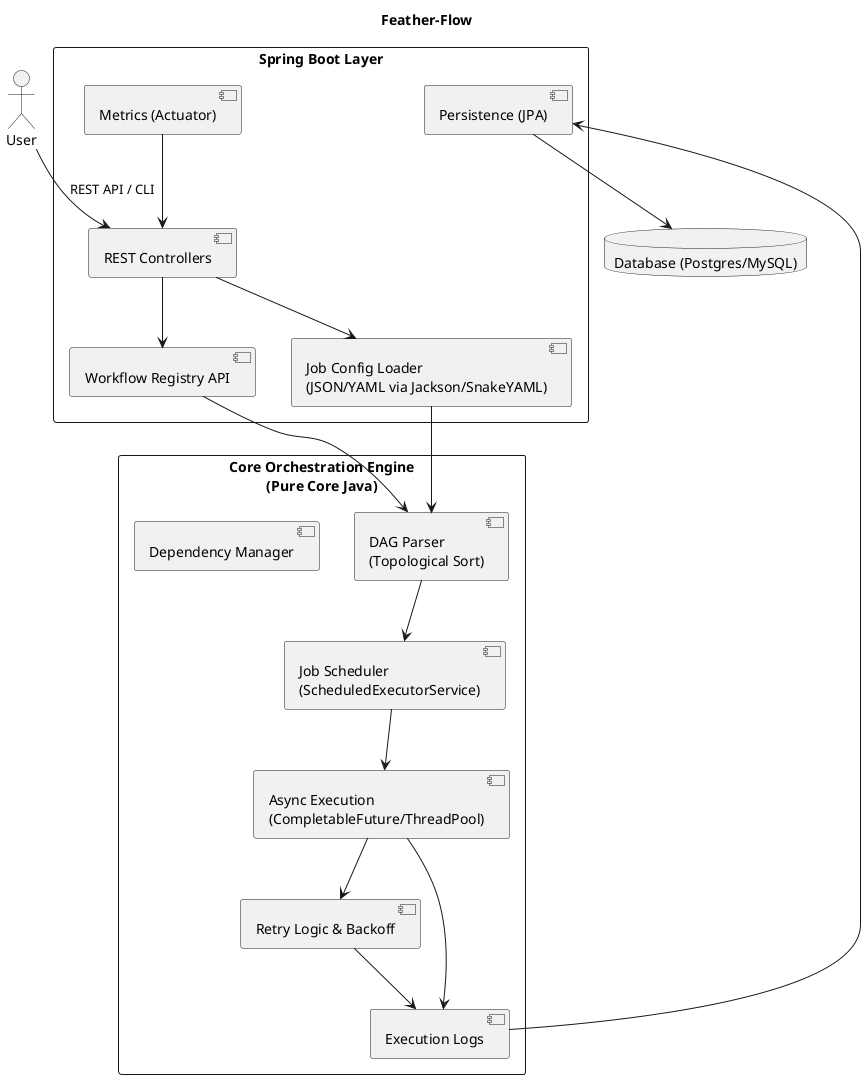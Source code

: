 @startuml
title Feather-Flow

actor User as U

rectangle "Spring Boot Layer" {
  component "REST Controllers" as REST
  component "Workflow Registry API" as Registry
  component "Job Config Loader\n(JSON/YAML via Jackson/SnakeYAML)" as ConfigLoader
  component "Persistence (JPA)" as JPA
  component "Metrics (Actuator)" as Metrics
}

rectangle "Core Orchestration Engine\n(Pure Core Java)" {
  component "DAG Parser\n(Topological Sort)" as DAG
  component "Job Scheduler\n(ScheduledExecutorService)" as Scheduler
  component "Async Execution\n(CompletableFuture/ThreadPool)" as Async
  component "Retry Logic & Backoff" as Retry
  component "Dependency Manager" as Dep
  component "Execution Logs" as Logs
}

database "Database (Postgres/MySQL)" as DB

U --> REST : REST API / CLI
REST --> Registry
REST --> ConfigLoader
Registry --> DAG
ConfigLoader --> DAG
DAG --> Scheduler
Scheduler --> Async
Async --> Retry
Async --> Logs
Retry --> Logs
Logs --> JPA
JPA --> DB
Metrics --> REST

@enduml
